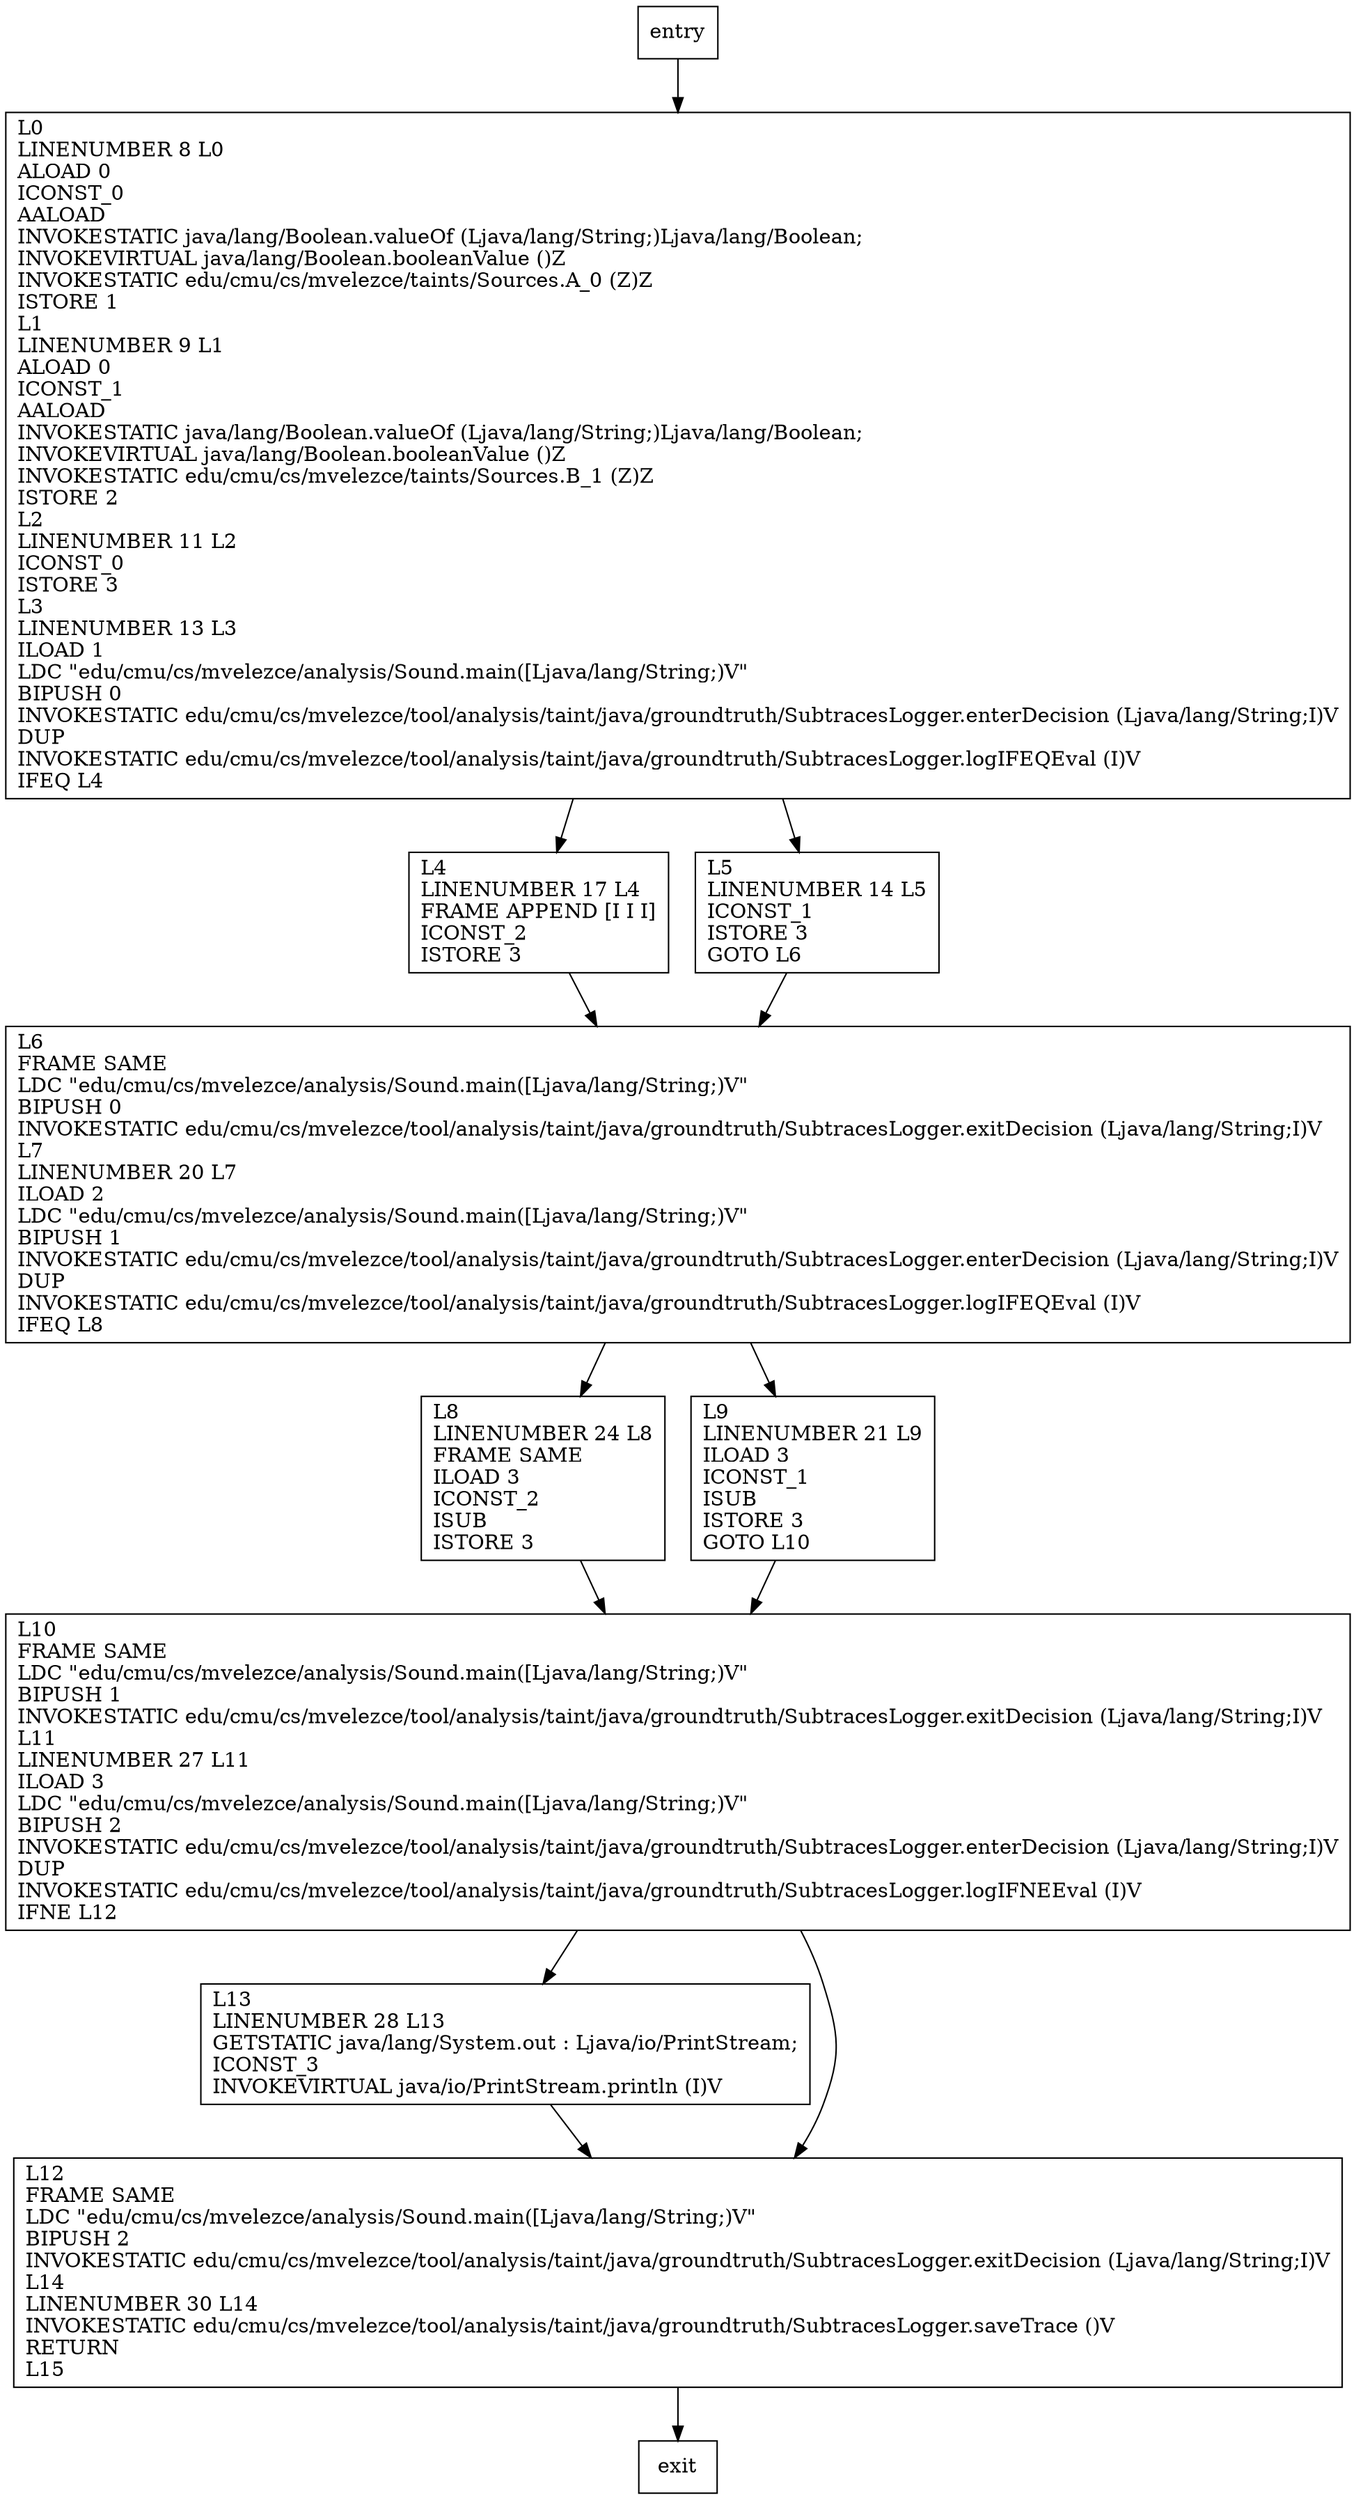 digraph main {
node [shape=record];
286947699 [label="L13\lLINENUMBER 28 L13\lGETSTATIC java/lang/System.out : Ljava/io/PrintStream;\lICONST_3\lINVOKEVIRTUAL java/io/PrintStream.println (I)V\l"];
974168055 [label="L10\lFRAME SAME\lLDC \"edu/cmu/cs/mvelezce/analysis/Sound.main([Ljava/lang/String;)V\"\lBIPUSH 1\lINVOKESTATIC edu/cmu/cs/mvelezce/tool/analysis/taint/java/groundtruth/SubtracesLogger.exitDecision (Ljava/lang/String;I)V\lL11\lLINENUMBER 27 L11\lILOAD 3\lLDC \"edu/cmu/cs/mvelezce/analysis/Sound.main([Ljava/lang/String;)V\"\lBIPUSH 2\lINVOKESTATIC edu/cmu/cs/mvelezce/tool/analysis/taint/java/groundtruth/SubtracesLogger.enterDecision (Ljava/lang/String;I)V\lDUP\lINVOKESTATIC edu/cmu/cs/mvelezce/tool/analysis/taint/java/groundtruth/SubtracesLogger.logIFNEEval (I)V\lIFNE L12\l"];
1263015120 [label="L0\lLINENUMBER 8 L0\lALOAD 0\lICONST_0\lAALOAD\lINVOKESTATIC java/lang/Boolean.valueOf (Ljava/lang/String;)Ljava/lang/Boolean;\lINVOKEVIRTUAL java/lang/Boolean.booleanValue ()Z\lINVOKESTATIC edu/cmu/cs/mvelezce/taints/Sources.A_0 (Z)Z\lISTORE 1\lL1\lLINENUMBER 9 L1\lALOAD 0\lICONST_1\lAALOAD\lINVOKESTATIC java/lang/Boolean.valueOf (Ljava/lang/String;)Ljava/lang/Boolean;\lINVOKEVIRTUAL java/lang/Boolean.booleanValue ()Z\lINVOKESTATIC edu/cmu/cs/mvelezce/taints/Sources.B_1 (Z)Z\lISTORE 2\lL2\lLINENUMBER 11 L2\lICONST_0\lISTORE 3\lL3\lLINENUMBER 13 L3\lILOAD 1\lLDC \"edu/cmu/cs/mvelezce/analysis/Sound.main([Ljava/lang/String;)V\"\lBIPUSH 0\lINVOKESTATIC edu/cmu/cs/mvelezce/tool/analysis/taint/java/groundtruth/SubtracesLogger.enterDecision (Ljava/lang/String;I)V\lDUP\lINVOKESTATIC edu/cmu/cs/mvelezce/tool/analysis/taint/java/groundtruth/SubtracesLogger.logIFEQEval (I)V\lIFEQ L4\l"];
645435839 [label="L8\lLINENUMBER 24 L8\lFRAME SAME\lILOAD 3\lICONST_2\lISUB\lISTORE 3\l"];
88286953 [label="L4\lLINENUMBER 17 L4\lFRAME APPEND [I I I]\lICONST_2\lISTORE 3\l"];
725884502 [label="L9\lLINENUMBER 21 L9\lILOAD 3\lICONST_1\lISUB\lISTORE 3\lGOTO L10\l"];
1256782634 [label="L5\lLINENUMBER 14 L5\lICONST_1\lISTORE 3\lGOTO L6\l"];
438793128 [label="L12\lFRAME SAME\lLDC \"edu/cmu/cs/mvelezce/analysis/Sound.main([Ljava/lang/String;)V\"\lBIPUSH 2\lINVOKESTATIC edu/cmu/cs/mvelezce/tool/analysis/taint/java/groundtruth/SubtracesLogger.exitDecision (Ljava/lang/String;I)V\lL14\lLINENUMBER 30 L14\lINVOKESTATIC edu/cmu/cs/mvelezce/tool/analysis/taint/java/groundtruth/SubtracesLogger.saveTrace ()V\lRETURN\lL15\l"];
539058198 [label="L6\lFRAME SAME\lLDC \"edu/cmu/cs/mvelezce/analysis/Sound.main([Ljava/lang/String;)V\"\lBIPUSH 0\lINVOKESTATIC edu/cmu/cs/mvelezce/tool/analysis/taint/java/groundtruth/SubtracesLogger.exitDecision (Ljava/lang/String;I)V\lL7\lLINENUMBER 20 L7\lILOAD 2\lLDC \"edu/cmu/cs/mvelezce/analysis/Sound.main([Ljava/lang/String;)V\"\lBIPUSH 1\lINVOKESTATIC edu/cmu/cs/mvelezce/tool/analysis/taint/java/groundtruth/SubtracesLogger.enterDecision (Ljava/lang/String;I)V\lDUP\lINVOKESTATIC edu/cmu/cs/mvelezce/tool/analysis/taint/java/groundtruth/SubtracesLogger.logIFEQEval (I)V\lIFEQ L8\l"];
entry;
exit;
286947699 -> 438793128;
entry -> 1263015120;
974168055 -> 286947699;
974168055 -> 438793128;
1263015120 -> 88286953;
1263015120 -> 1256782634;
645435839 -> 974168055;
88286953 -> 539058198;
725884502 -> 974168055;
1256782634 -> 539058198;
438793128 -> exit;
539058198 -> 645435839;
539058198 -> 725884502;
}
